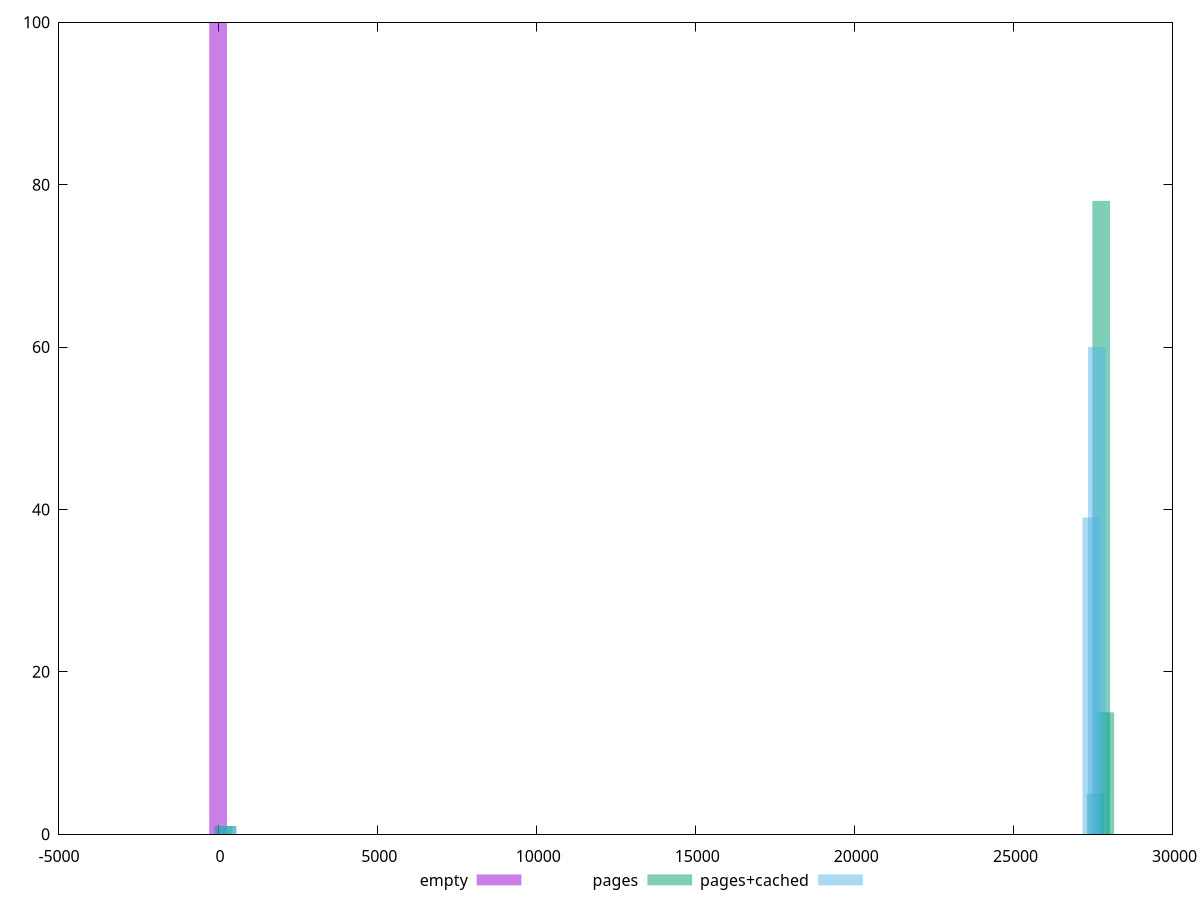 $_empty <<EOF
0 100
EOF
$_pages <<EOF
170.30450398632945 1
27759.6341497717 78
27887.36252776145 15
27589.329645785372 5
298.0328819760765 1
EOF
$_pagesCached <<EOF
288.9662188746483 1
27625.170524416375 60
27451.790793091586 39
EOF
set key outside below
set terminal pngcairo
set output "report_00006_2020-11-02T20-21-41.718Z/uses-webp-images/uses-webp-images_empty_pages_pages+cached+hist.png"
set boxwidth 557.747250555229
set style fill transparent solid 0.5 noborder
set yrange [0:100]
plot $_empty title "empty" with boxes ,$_pages title "pages" with boxes ,$_pagesCached title "pages+cached" with boxes ,